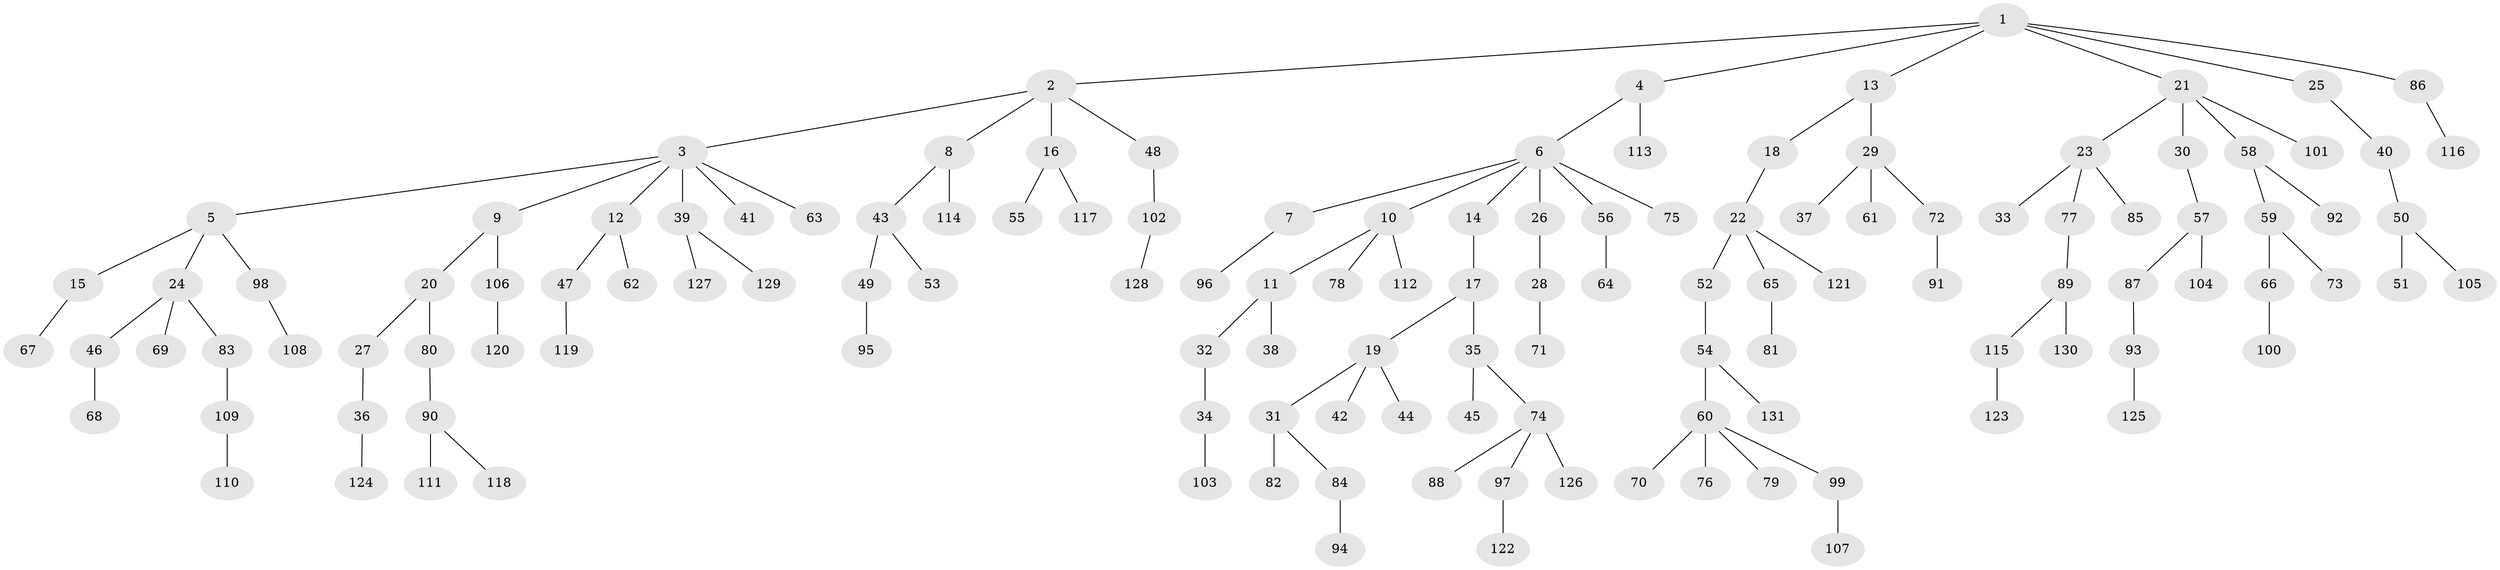 // coarse degree distribution, {7: 0.02127659574468085, 5: 0.02127659574468085, 8: 0.010638297872340425, 4: 0.0851063829787234, 2: 0.20212765957446807, 3: 0.11702127659574468, 1: 0.5425531914893617}
// Generated by graph-tools (version 1.1) at 2025/42/03/06/25 10:42:02]
// undirected, 131 vertices, 130 edges
graph export_dot {
graph [start="1"]
  node [color=gray90,style=filled];
  1;
  2;
  3;
  4;
  5;
  6;
  7;
  8;
  9;
  10;
  11;
  12;
  13;
  14;
  15;
  16;
  17;
  18;
  19;
  20;
  21;
  22;
  23;
  24;
  25;
  26;
  27;
  28;
  29;
  30;
  31;
  32;
  33;
  34;
  35;
  36;
  37;
  38;
  39;
  40;
  41;
  42;
  43;
  44;
  45;
  46;
  47;
  48;
  49;
  50;
  51;
  52;
  53;
  54;
  55;
  56;
  57;
  58;
  59;
  60;
  61;
  62;
  63;
  64;
  65;
  66;
  67;
  68;
  69;
  70;
  71;
  72;
  73;
  74;
  75;
  76;
  77;
  78;
  79;
  80;
  81;
  82;
  83;
  84;
  85;
  86;
  87;
  88;
  89;
  90;
  91;
  92;
  93;
  94;
  95;
  96;
  97;
  98;
  99;
  100;
  101;
  102;
  103;
  104;
  105;
  106;
  107;
  108;
  109;
  110;
  111;
  112;
  113;
  114;
  115;
  116;
  117;
  118;
  119;
  120;
  121;
  122;
  123;
  124;
  125;
  126;
  127;
  128;
  129;
  130;
  131;
  1 -- 2;
  1 -- 4;
  1 -- 13;
  1 -- 21;
  1 -- 25;
  1 -- 86;
  2 -- 3;
  2 -- 8;
  2 -- 16;
  2 -- 48;
  3 -- 5;
  3 -- 9;
  3 -- 12;
  3 -- 39;
  3 -- 41;
  3 -- 63;
  4 -- 6;
  4 -- 113;
  5 -- 15;
  5 -- 24;
  5 -- 98;
  6 -- 7;
  6 -- 10;
  6 -- 14;
  6 -- 26;
  6 -- 56;
  6 -- 75;
  7 -- 96;
  8 -- 43;
  8 -- 114;
  9 -- 20;
  9 -- 106;
  10 -- 11;
  10 -- 78;
  10 -- 112;
  11 -- 32;
  11 -- 38;
  12 -- 47;
  12 -- 62;
  13 -- 18;
  13 -- 29;
  14 -- 17;
  15 -- 67;
  16 -- 55;
  16 -- 117;
  17 -- 19;
  17 -- 35;
  18 -- 22;
  19 -- 31;
  19 -- 42;
  19 -- 44;
  20 -- 27;
  20 -- 80;
  21 -- 23;
  21 -- 30;
  21 -- 58;
  21 -- 101;
  22 -- 52;
  22 -- 65;
  22 -- 121;
  23 -- 33;
  23 -- 77;
  23 -- 85;
  24 -- 46;
  24 -- 69;
  24 -- 83;
  25 -- 40;
  26 -- 28;
  27 -- 36;
  28 -- 71;
  29 -- 37;
  29 -- 61;
  29 -- 72;
  30 -- 57;
  31 -- 82;
  31 -- 84;
  32 -- 34;
  34 -- 103;
  35 -- 45;
  35 -- 74;
  36 -- 124;
  39 -- 127;
  39 -- 129;
  40 -- 50;
  43 -- 49;
  43 -- 53;
  46 -- 68;
  47 -- 119;
  48 -- 102;
  49 -- 95;
  50 -- 51;
  50 -- 105;
  52 -- 54;
  54 -- 60;
  54 -- 131;
  56 -- 64;
  57 -- 87;
  57 -- 104;
  58 -- 59;
  58 -- 92;
  59 -- 66;
  59 -- 73;
  60 -- 70;
  60 -- 76;
  60 -- 79;
  60 -- 99;
  65 -- 81;
  66 -- 100;
  72 -- 91;
  74 -- 88;
  74 -- 97;
  74 -- 126;
  77 -- 89;
  80 -- 90;
  83 -- 109;
  84 -- 94;
  86 -- 116;
  87 -- 93;
  89 -- 115;
  89 -- 130;
  90 -- 111;
  90 -- 118;
  93 -- 125;
  97 -- 122;
  98 -- 108;
  99 -- 107;
  102 -- 128;
  106 -- 120;
  109 -- 110;
  115 -- 123;
}
